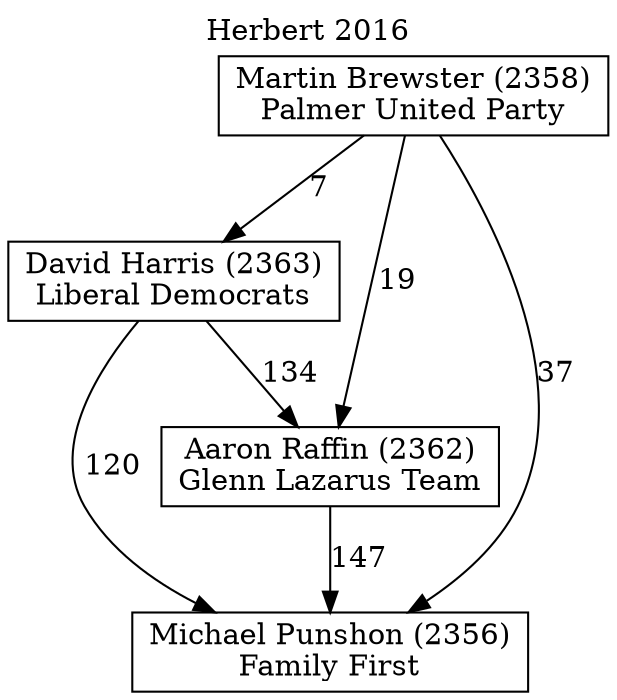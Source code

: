 // House preference flow
digraph "Michael Punshon (2356)_Herbert_2016" {
	graph [label="Herbert 2016" labelloc=t mclimit=10]
	node [shape=box]
	"Martin Brewster (2358)" [label="Martin Brewster (2358)
Palmer United Party"]
	"David Harris (2363)" [label="David Harris (2363)
Liberal Democrats"]
	"Aaron Raffin (2362)" [label="Aaron Raffin (2362)
Glenn Lazarus Team"]
	"Michael Punshon (2356)" [label="Michael Punshon (2356)
Family First"]
	"Martin Brewster (2358)" -> "David Harris (2363)" [label=7]
	"David Harris (2363)" -> "Michael Punshon (2356)" [label=120]
	"David Harris (2363)" -> "Aaron Raffin (2362)" [label=134]
	"Aaron Raffin (2362)" -> "Michael Punshon (2356)" [label=147]
	"Martin Brewster (2358)" -> "Michael Punshon (2356)" [label=37]
	"Martin Brewster (2358)" -> "Aaron Raffin (2362)" [label=19]
}
